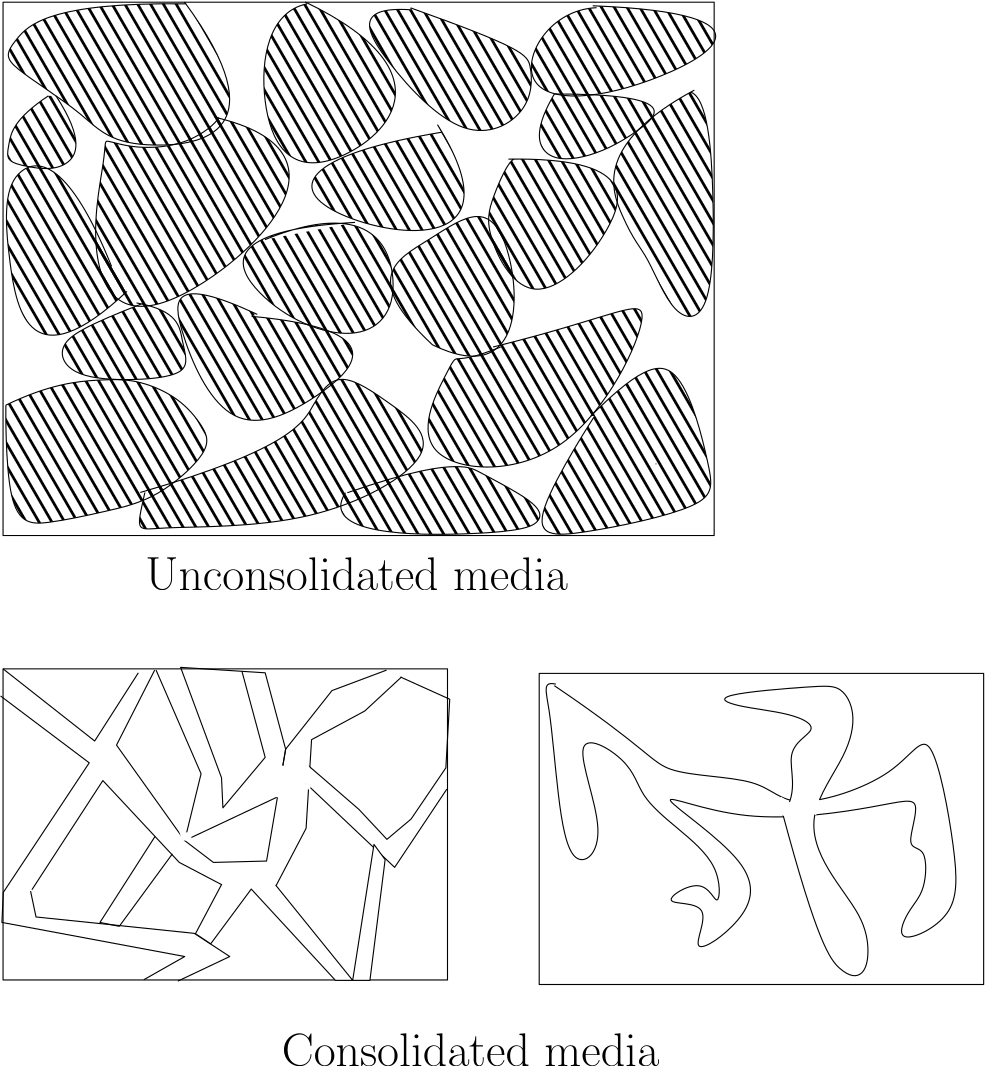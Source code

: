 <?xml version="1.0"?>
<!DOCTYPE ipe SYSTEM "ipe.dtd">
<ipe version="70206" creator="Ipe 7.2.9">
<info created="D:20201104212727" modified="D:20201104213300"/>
<ipestyle name="basic">
<symbol name="arrow/arc(spx)">
<path stroke="sym-stroke" fill="sym-stroke" pen="sym-pen">
0 0 m
-1 0.333 l
-1 -0.333 l
h
</path>
</symbol>
<symbol name="arrow/farc(spx)">
<path stroke="sym-stroke" fill="white" pen="sym-pen">
0 0 m
-1 0.333 l
-1 -0.333 l
h
</path>
</symbol>
<symbol name="arrow/ptarc(spx)">
<path stroke="sym-stroke" fill="sym-stroke" pen="sym-pen">
0 0 m
-1 0.333 l
-0.8 0 l
-1 -0.333 l
h
</path>
</symbol>
<symbol name="arrow/fptarc(spx)">
<path stroke="sym-stroke" fill="white" pen="sym-pen">
0 0 m
-1 0.333 l
-0.8 0 l
-1 -0.333 l
h
</path>
</symbol>
<symbol name="mark/circle(sx)" transformations="translations">
<path fill="sym-stroke">
0.6 0 0 0.6 0 0 e
0.4 0 0 0.4 0 0 e
</path>
</symbol>
<symbol name="mark/disk(sx)" transformations="translations">
<path fill="sym-stroke">
0.6 0 0 0.6 0 0 e
</path>
</symbol>
<symbol name="mark/fdisk(sfx)" transformations="translations">
<group>
<path fill="sym-fill">
0.5 0 0 0.5 0 0 e
</path>
<path fill="sym-stroke" fillrule="eofill">
0.6 0 0 0.6 0 0 e
0.4 0 0 0.4 0 0 e
</path>
</group>
</symbol>
<symbol name="mark/box(sx)" transformations="translations">
<path fill="sym-stroke" fillrule="eofill">
-0.6 -0.6 m
0.6 -0.6 l
0.6 0.6 l
-0.6 0.6 l
h
-0.4 -0.4 m
0.4 -0.4 l
0.4 0.4 l
-0.4 0.4 l
h
</path>
</symbol>
<symbol name="mark/square(sx)" transformations="translations">
<path fill="sym-stroke">
-0.6 -0.6 m
0.6 -0.6 l
0.6 0.6 l
-0.6 0.6 l
h
</path>
</symbol>
<symbol name="mark/fsquare(sfx)" transformations="translations">
<group>
<path fill="sym-fill">
-0.5 -0.5 m
0.5 -0.5 l
0.5 0.5 l
-0.5 0.5 l
h
</path>
<path fill="sym-stroke" fillrule="eofill">
-0.6 -0.6 m
0.6 -0.6 l
0.6 0.6 l
-0.6 0.6 l
h
-0.4 -0.4 m
0.4 -0.4 l
0.4 0.4 l
-0.4 0.4 l
h
</path>
</group>
</symbol>
<symbol name="mark/cross(sx)" transformations="translations">
<group>
<path fill="sym-stroke">
-0.43 -0.57 m
0.57 0.43 l
0.43 0.57 l
-0.57 -0.43 l
h
</path>
<path fill="sym-stroke">
-0.43 0.57 m
0.57 -0.43 l
0.43 -0.57 l
-0.57 0.43 l
h
</path>
</group>
</symbol>
<symbol name="arrow/fnormal(spx)">
<path stroke="sym-stroke" fill="white" pen="sym-pen">
0 0 m
-1 0.333 l
-1 -0.333 l
h
</path>
</symbol>
<symbol name="arrow/pointed(spx)">
<path stroke="sym-stroke" fill="sym-stroke" pen="sym-pen">
0 0 m
-1 0.333 l
-0.8 0 l
-1 -0.333 l
h
</path>
</symbol>
<symbol name="arrow/fpointed(spx)">
<path stroke="sym-stroke" fill="white" pen="sym-pen">
0 0 m
-1 0.333 l
-0.8 0 l
-1 -0.333 l
h
</path>
</symbol>
<symbol name="arrow/linear(spx)">
<path stroke="sym-stroke" pen="sym-pen">
-1 0.333 m
0 0 l
-1 -0.333 l
</path>
</symbol>
<symbol name="arrow/fdouble(spx)">
<path stroke="sym-stroke" fill="white" pen="sym-pen">
0 0 m
-1 0.333 l
-1 -0.333 l
h
-1 0 m
-2 0.333 l
-2 -0.333 l
h
</path>
</symbol>
<symbol name="arrow/double(spx)">
<path stroke="sym-stroke" fill="sym-stroke" pen="sym-pen">
0 0 m
-1 0.333 l
-1 -0.333 l
h
-1 0 m
-2 0.333 l
-2 -0.333 l
h
</path>
</symbol>
<pen name="heavier" value="0.8"/>
<pen name="fat" value="1.2"/>
<pen name="ultrafat" value="2"/>
<symbolsize name="large" value="5"/>
<symbolsize name="small" value="2"/>
<symbolsize name="tiny" value="1.1"/>
<arrowsize name="large" value="10"/>
<arrowsize name="small" value="5"/>
<arrowsize name="tiny" value="3"/>
<color name="red" value="1 0 0"/>
<color name="green" value="0 1 0"/>
<color name="blue" value="0 0 1"/>
<color name="yellow" value="1 1 0"/>
<color name="orange" value="1 0.647 0"/>
<color name="gold" value="1 0.843 0"/>
<color name="purple" value="0.627 0.125 0.941"/>
<color name="gray" value="0.745"/>
<color name="brown" value="0.647 0.165 0.165"/>
<color name="navy" value="0 0 0.502"/>
<color name="pink" value="1 0.753 0.796"/>
<color name="seagreen" value="0.18 0.545 0.341"/>
<color name="turquoise" value="0.251 0.878 0.816"/>
<color name="violet" value="0.933 0.51 0.933"/>
<color name="darkblue" value="0 0 0.545"/>
<color name="darkcyan" value="0 0.545 0.545"/>
<color name="darkgray" value="0.663"/>
<color name="darkgreen" value="0 0.392 0"/>
<color name="darkmagenta" value="0.545 0 0.545"/>
<color name="darkorange" value="1 0.549 0"/>
<color name="darkred" value="0.545 0 0"/>
<color name="lightblue" value="0.678 0.847 0.902"/>
<color name="lightcyan" value="0.878 1 1"/>
<color name="lightgray" value="0.827"/>
<color name="lightgreen" value="0.565 0.933 0.565"/>
<color name="lightyellow" value="1 1 0.878"/>
<dashstyle name="dashed" value="[4] 0"/>
<dashstyle name="dotted" value="[1 3] 0"/>
<dashstyle name="dash dotted" value="[4 2 1 2] 0"/>
<dashstyle name="dash dot dotted" value="[4 2 1 2 1 2] 0"/>
<textsize name="large" value="\large"/>
<textsize name="Large" value="\Large"/>
<textsize name="LARGE" value="\LARGE"/>
<textsize name="huge" value="\huge"/>
<textsize name="Huge" value="\Huge"/>
<textsize name="small" value="\small"/>
<textsize name="footnote" value="\footnotesize"/>
<textsize name="tiny" value="\tiny"/>
<textstyle name="center" begin="\begin{center}" end="\end{center}"/>
<textstyle name="itemize" begin="\begin{itemize}" end="\end{itemize}"/>
<textstyle name="item" begin="\begin{itemize}\item{}" end="\end{itemize}"/>
<gridsize name="4 pts" value="4"/>
<gridsize name="8 pts (~3 mm)" value="8"/>
<gridsize name="16 pts (~6 mm)" value="16"/>
<gridsize name="32 pts (~12 mm)" value="32"/>
<gridsize name="10 pts (~3.5 mm)" value="10"/>
<gridsize name="20 pts (~7 mm)" value="20"/>
<gridsize name="14 pts (~5 mm)" value="14"/>
<gridsize name="28 pts (~10 mm)" value="28"/>
<gridsize name="56 pts (~20 mm)" value="56"/>
<anglesize name="90 deg" value="90"/>
<anglesize name="60 deg" value="60"/>
<anglesize name="45 deg" value="45"/>
<anglesize name="30 deg" value="30"/>
<anglesize name="22.5 deg" value="22.5"/>
<opacity name="10%" value="0.1"/>
<opacity name="30%" value="0.3"/>
<opacity name="50%" value="0.5"/>
<opacity name="75%" value="0.75"/>
<tiling name="falling" angle="-60" step="4" width="1"/>
<tiling name="rising" angle="30" step="4" width="1"/>
</ipestyle>
<page>
<layer name="alpha"/>
<view layers="alpha" active="alpha"/>
<path layer="alpha" stroke="black">
128 768 m
128 576 l
384 576 l
384 768 l
h
</path>
<path stroke="black" fill="black" fillrule="wind" tiling="falling">
193.296 768.09 m
227.801 721.164
170.523 711.502
158.791 727.374
128.427 746.007
129.118 751.528
144.99 768.09
193.986 767.4 c
</path>
<path matrix="1.08824 0 0 0.991071 -22.7184 5.71806" stroke="black" fill="black" tiling="falling">
208.478 727.374 m
257.475 714.953
186.395 640.423
165.002 673.547
173.283 717.023
171.213 719.783
181.565 715.643
200.197 717.023
209.168 725.304
209.858 727.374 c
</path>
<path stroke="black" fill="black" tiling="falling">
167.073 672.857 m
151.891 710.812
129.118 712.882
127.737 681.138
138.089 631.452
172.593 663.886 c
</path>
<path stroke="black" fill="black" tiling="falling">
144.3 734.275 m
131.878 725.994
129.808 715.643
129.118 710.812
136.018 708.742
151.891 706.672
157.411 718.403
147.06 734.275 c
</path>
<path matrix="1 0 0 1 82.8111 80.0507" stroke="black" fill="black" tiling="falling">
201.577 643.873 m
230.561 597.637
142.229 607.988
152.581 632.832
202.957 641.113 c
</path>
<path matrix="1 0 0 1 -22.773 15.182" stroke="black" fill="black" tiling="falling">
259.545 752.908 m
314.062 726.684
260.235 678.378
240.222 714.953
246.433 749.457
260.235 752.218 c
</path>
<path matrix="0.854953 0 0 1.09625 45.954 -60.4453" stroke="black" fill="black" tiling="falling">
276.797 643.183 m
316.823 628.001
311.302 698.391
276.797 676.998
246.433 665.266
276.797 643.183 c
</path>
<path matrix="1 0 0 1 103.514 154.581" stroke="black" fill="black" tiling="falling">
236.772 612.129 m
305.781 609.369
251.954 576.934
202.267 578.315
221.59 610.749
238.152 611.439 c
</path>
<path matrix="1 0 0 1 -2.07028 -46.9263" stroke="black" fill="black" tiling="falling">
311.992 758.429 m
357.538 759.119
350.637 730.135
319.583 701.841
303.021 732.205
305.781 743.937
311.992 757.738
314.062 758.429 c
</path>
<path matrix="1 0 0 1 50.3767 53.8272" stroke="black" fill="black" tiling="falling">
171.903 628.691 m
209.168 643.873
225.04 609.369
206.408 588.666
165.692 605.918
156.031 632.142
204.338 634.902 c
</path>
<path matrix="1 0 0 1 46.2362 29.674" stroke="black" fill="black" tiling="falling">
171.213 625.241 m
223.66 620.41
191.916 590.736
161.552 582.455
143.609 621.79
142.229 640.423
173.283 625.931 c
</path>
<path matrix="1.22274 0 0 0.998893 -60.3742 3.54983" stroke="black" fill="black" tiling="falling">
274.037 763.259 m
307.161 748.767
309.922 743.937
309.922 725.304
290.599 712.882
265.756 743.937
256.785 763.949
274.037 762.569 c
</path>
<path stroke="black" fill="black" tiling="falling">
304.401 643.873 m
349.257 654.915
368.579 670.097
334.075 596.257
270.586 600.397
289.909 639.043
290.599 639.733
296.81 639.733
307.161 643.873
307.161 643.873 c
</path>
<path matrix="0.951984 0 0 0.691748 7.41151 181.838" stroke="black" fill="black" tiling="falling">
127.737 637.662 m
144.3 648.704
165.692 651.464
178.114 650.774
193.296 641.803
202.957 625.931
205.718 614.199
185.015 588.666
165.692 582.455
142.919 575.554
127.047 575.554
127.737 637.662
127.737 637.662 c
</path>
<path matrix="1.20135 0 0 1.20711 -48.1889 -127.421" stroke="black" fill="black" tiling="falling">
187.775 595.567 m
233.321 608.679
240.222 624.551
247.813 632.142
262.305 622.48
281.628 607.988
240.222 584.525
186.395 585.906
186.395 583.145
189.156 595.567 c
</path>
<path stroke="black" fill="black" tiling="falling">
376.861 736.346 m
340.976 717.023
352.707 683.899
359.608 678.378
369.27 653.535
383.071 653.535
384.452 696.32
381.691 733.585
375.48 735.656 c
</path>
<path stroke="black" fill="black" tiling="falling">
339.596 619.03 m
358.918 638.353
372.72 639.733
383.071 597.637
384.452 586.596
332.695 575.554
312.682 575.554
340.976 619.03
340.976 619.03 c
</path>
<path stroke="black" fill="black" tiling="falling">
251.954 591.426 m
276.107 599.707
294.74 601.778
298.88 599.017
320.273 587.976
323.033 581.075
310.612 575.554
241.603 576.244
251.264 591.426 c
</path>
<path stroke="black" fill="black" cap="1" tiling="falling">
363.059 601.778 m
363.059 601.778 l
</path>
<path stroke="black" fill="black" tiling="falling">
178.804 659.745 m
157.411 651.464
146.37 644.563
151.891 633.522
171.213 631.452
196.747 633.522
191.916 645.253
191.226 656.985
176.044 659.745 c
</path>
<path stroke="black" fill="black" tiling="falling">
326.484 734.965 m
319.583 723.234
320.963 711.502
336.145 710.812
356.158 719.783
372.03 734.965
326.484 734.965 c
</path>
<path stroke="black">
128 528 m
128 416 l
288 416 l
288 528 l
h
</path>
<path stroke="black">
128 528 m
160.985 502.025 l
176.699 526.578 l
</path>
<path stroke="black">
127.102 518.23 m
159.021 494.168 l
128.084 447.517 l
127.593 436.714 l
193.395 424.437 l
178.663 416.089 l
</path>
<path stroke="black">
182.592 527.56 m
168.842 500.552 l
193.395 466.178 l
203.707 458.321 l
222.859 458.812 l
229.734 499.079 l
246.43 520.194 l
266.072 527.56 l
</path>
<path stroke="black">
138.396 448.499 m
163.931 487.784 l
191.431 458.321 l
211.073 448.008 l
226.296 449.973 l
237.099 470.597 l
239.064 502.516 l
258.215 512.828 l
271.474 525.105 l
271.474 525.105 l
</path>
<path stroke="black">
137.905 448.008 m
139.869 438.678 l
196.832 432.785 l
209.6 424.437 l
190.94 415.598 l
</path>
<path stroke="black">
183.083 527.56 m
199.288 490.24 l
193.395 466.178 l
226.787 481.892 l
229.734 499.079 l
222.368 526.578 l
191.922 528.542 l
206.654 488.766 l
207.145 477.963 l
222.368 496.132 l
214.02 527.069 l
</path>
<path matrix="0.861789 0 0 0.665574 32.1071 161.012" fill="white">
225.805 499.57 m
231.698 498.097 l
227.538 481.458 l
221.645 482.931 l
h
</path>
<path matrix="0.423899 0 0 0.66232 111.12 159.216" fill="white">
189.467 468.633 m
198.797 467.651 l
200.761 462.74 l
191.431 463.722 l
h
</path>
<path stroke="black">
182.709 467.669 m
162.882 436.71 l
169.839 435.319 l
188.97 461.408 l
188.97 461.408 l
</path>
<path stroke="black">
236.974 486.801 m
268.976 456.538 l
287.76 484.714 l
</path>
<path stroke="black">
238.017 493.062 m
256.106 477.409 l
266.193 466.626 l
274.89 473.931 l
287.412 492.367 l
288.804 517.064 l
271.063 525.065 l
271.063 525.065 l
</path>
<path matrix="0.380391 0 0 1.0124 147.88 -6.54218" fill="white">
236.689 493.749 m
241.745 490.378 l
237.812 484.48 l
232.756 487.85 l
h
</path>
<path stroke="black" fill="white">
226.114 450.184 m
253.865 415.86 l
261.533 464.79 l
265.55 459.312 l
260.072 415.86 l
255.691 415.86 l
247.657 415.86 l
217.35 448.723 l
202.744 429.005 l
197.267 432.657 l
206.761 450.549 l
</path>
<path matrix="1 0 0 1 193.016 -1.63096" stroke="black">
128 528 m
128 416 l
288 416 l
288 528 l
h
</path>
<path matrix="0.861789 0 0 0.665574 225.123 159.381" fill="white">
225.805 499.57 m
231.698 498.097 l
227.538 481.458 l
221.645 482.931 l
h
</path>
<path matrix="0.423899 0 0 0.66232 304.136 157.585" fill="white">
189.467 468.633 m
198.797 467.651 l
200.761 462.74 l
191.431 463.722 l
h
</path>
<path matrix="0.380391 0 0 1.0124 340.896 -8.17314" fill="white">
236.689 493.749 m
241.745 490.378 l
237.812 484.48 l
232.756 487.85 l
h
</path>
<path stroke="black" fill="white">
326.458 521.956 m
360.168 499.12
362.343 489.333
403.121 489.333
409.646 475.741
452.055 489.333
461.841 511.625
471.628 459.43
471.628 438.225
448.249 427.351
453.686 441.487
460.21 447.468
460.754 464.867
452.055 462.148
459.667 482.809
447.705 479.003
393.334 470.847
353.644 488.79
402.034 456.711
394.965 436.594
372.673 421.914
385.722 445.293
361.256 442.031
380.829 454.536
385.722 439.312
386.81 457.255
370.499 470.847
356.906 482.265
354.731 494.77
329.721 508.907
347.663 465.41
332.439 453.449
327.546 481.722
324.827 517.062
322.109 523.587
327.002 522.5 c
</path>
<path stroke="black" fill="white">
408.558 476.284 m
421.063 429.526
430.306 417.02
437.918 417.02
440.093 425.72
437.918 438.769
424.326 455.08
416.17 475.197
432.481 497.489
435.2 512.713
429.763 521.956
422.151 521.956
382.46 518.694
391.16 514.344
412.364 512.169
423.238 506.188
407.471 499.664
414.539 483.896
409.102 476.284 c
</path>
<path fill="white">
408.117 481.906 m
412.639 479.123 l
409.832 474.563 l
405.31 477.345 l
h
</path>
<path matrix="1 0 0 1 10.7832 0.695566" fill="white">
408.117 481.906 m
412.639 479.123 l
409.832 474.563 l
405.31 477.345 l
h
</path>
<text matrix="1 0 0 1 2.00474 249.59" transformations="translations" pos="177.216 306.73" stroke="black" type="label" width="152.143" height="11.955" depth="0" valign="baseline" size="LARGE">Unconsolidated media</text>
<text matrix="1 0 0 1 51.1209 78.1847" transformations="translations" pos="177.216 306.73" stroke="black" type="label" width="135.91" height="11.955" depth="0" valign="baseline" size="LARGE">Consolidated media</text>
</page>
</ipe>
